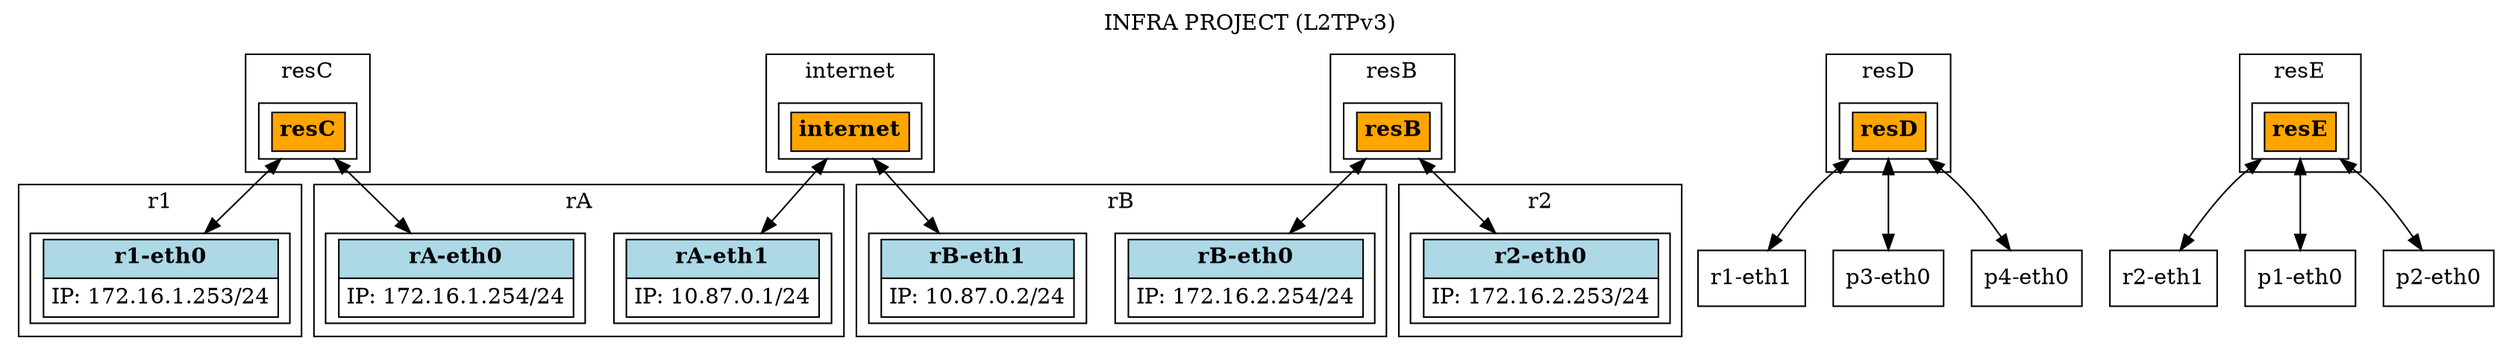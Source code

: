 digraph G { 
    label = "INFRA PROJECT (L2TPv3)";
    labelloc = top;
 
    node [shape=record];
    edge [dir=both];
subgraph cluster_0 {
		label = r1;
	
        "r1-eth0" [label=<
            <table border="0" cellborder="1" cellspacing="0" cellpadding="4">
                <tr><td bgcolor="lightblue"><b>r1-eth0</b></td></tr>
                <tr><td align="left">IP: 172.16.1.253/24</td></tr>
            </table>
        >];
	}
subgraph cluster_1 {
		label = r2;
	
        "r2-eth0" [label=<
            <table border="0" cellborder="1" cellspacing="0" cellpadding="4">
                <tr><td bgcolor="lightblue"><b>r2-eth0</b></td></tr>
                <tr><td align="left">IP: 172.16.2.253/24</td></tr>
            </table>
        >];
	}
subgraph cluster_2 {
		label = rA;
	
        "rA-eth0" [label=<
            <table border="0" cellborder="1" cellspacing="0" cellpadding="4">
                <tr><td bgcolor="lightblue"><b>rA-eth0</b></td></tr>
                <tr><td align="left">IP: 172.16.1.254/24</td></tr>
            </table>
        >];
        "rA-eth1" [label=<
            <table border="0" cellborder="1" cellspacing="0" cellpadding="4">
                <tr><td bgcolor="lightblue"><b>rA-eth1</b></td></tr>
                <tr><td align="left">IP: 10.87.0.1/24</td></tr>
            </table>
        >];
	}
subgraph cluster_3 {
		label = rB;
	
        "rB-eth0" [label=<
            <table border="0" cellborder="1" cellspacing="0" cellpadding="4">
                <tr><td bgcolor="lightblue"><b>rB-eth0</b></td></tr>
                <tr><td align="left">IP: 172.16.2.254/24</td></tr>
            </table>
        >];
        "rB-eth1" [label=<
            <table border="0" cellborder="1" cellspacing="0" cellpadding="4">
                <tr><td bgcolor="lightblue"><b>rB-eth1</b></td></tr>
                <tr><td align="left">IP: 10.87.0.2/24</td></tr>
            </table>
        >];
	}
subgraph cluster_4 {
		label = p1;
	
	}
subgraph cluster_5 {
		label = p2;
	
	}
subgraph cluster_6 {
		label = p3;
	
	}
subgraph cluster_7 {
		label = p4;
	
	}
subgraph cluster_8 {
		label = internet;
	
        "internet" [label=<
            <table border="0" cellborder="1" cellspacing="0" cellpadding="4">
                <tr><td bgcolor="orange"><b>internet</b></td></tr>
            </table>
        >];
	}
subgraph cluster_9 {
		label = resB;
	
        "resB" [label=<
            <table border="0" cellborder="1" cellspacing="0" cellpadding="4">
                <tr><td bgcolor="orange"><b>resB</b></td></tr>
            </table>
        >];
	}
subgraph cluster_10 {
		label = resC;
	
        "resC" [label=<
            <table border="0" cellborder="1" cellspacing="0" cellpadding="4">
                <tr><td bgcolor="orange"><b>resC</b></td></tr>
            </table>
        >];
	}
subgraph cluster_11 {
		label = resD;
	
        "resD" [label=<
            <table border="0" cellborder="1" cellspacing="0" cellpadding="4">
                <tr><td bgcolor="orange"><b>resD</b></td></tr>
            </table>
        >];
	}
subgraph cluster_12 {
		label = resE;
	
        "resE" [label=<
            <table border="0" cellborder="1" cellspacing="0" cellpadding="4">
                <tr><td bgcolor="orange"><b>resE</b></td></tr>
            </table>
        >];
	}
 "resC"->"r1-eth0"; 
 "resD"->"r1-eth1"; 
 "resB"->"r2-eth0"; 
 "resE"->"r2-eth1"; 
 "resC"->"rA-eth0"; 
 "internet"->"rA-eth1"; 
 "resB"->"rB-eth0"; 
 "internet"->"rB-eth1"; 
 "resE"->"p1-eth0"; 
 "resE"->"p2-eth0"; 
 "resD"->"p3-eth0"; 
 "resD"->"p4-eth0"; 
}
